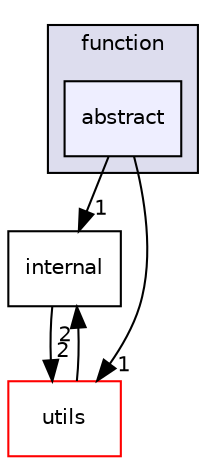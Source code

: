 digraph "include/tvm/function/abstract" {
  compound=true
  node [ fontsize="10", fontname="Helvetica"];
  edge [ labelfontsize="10", labelfontname="Helvetica"];
  subgraph clusterdir_95e0fe1efd9e7dc8b84bcdee05d2dbc2 {
    graph [ bgcolor="#ddddee", pencolor="black", label="function" fontname="Helvetica", fontsize="10", URL="dir_95e0fe1efd9e7dc8b84bcdee05d2dbc2.html"]
  dir_fec7dc84670c4afde302fd470832673e [shape=box, label="abstract", style="filled", fillcolor="#eeeeff", pencolor="black", URL="dir_fec7dc84670c4afde302fd470832673e.html"];
  }
  dir_020a04e36825fdb5d137e6f4f382bacd [shape=box label="internal" URL="dir_020a04e36825fdb5d137e6f4f382bacd.html"];
  dir_02c2fac6d932f25932ff780d6d7745ad [shape=box label="utils" fillcolor="white" style="filled" color="red" URL="dir_02c2fac6d932f25932ff780d6d7745ad.html"];
  dir_fec7dc84670c4afde302fd470832673e->dir_020a04e36825fdb5d137e6f4f382bacd [headlabel="1", labeldistance=1.5 headhref="dir_000015_000007.html"];
  dir_fec7dc84670c4afde302fd470832673e->dir_02c2fac6d932f25932ff780d6d7745ad [headlabel="1", labeldistance=1.5 headhref="dir_000015_000033.html"];
  dir_02c2fac6d932f25932ff780d6d7745ad->dir_020a04e36825fdb5d137e6f4f382bacd [headlabel="2", labeldistance=1.5 headhref="dir_000033_000007.html"];
  dir_020a04e36825fdb5d137e6f4f382bacd->dir_02c2fac6d932f25932ff780d6d7745ad [headlabel="2", labeldistance=1.5 headhref="dir_000007_000033.html"];
}
